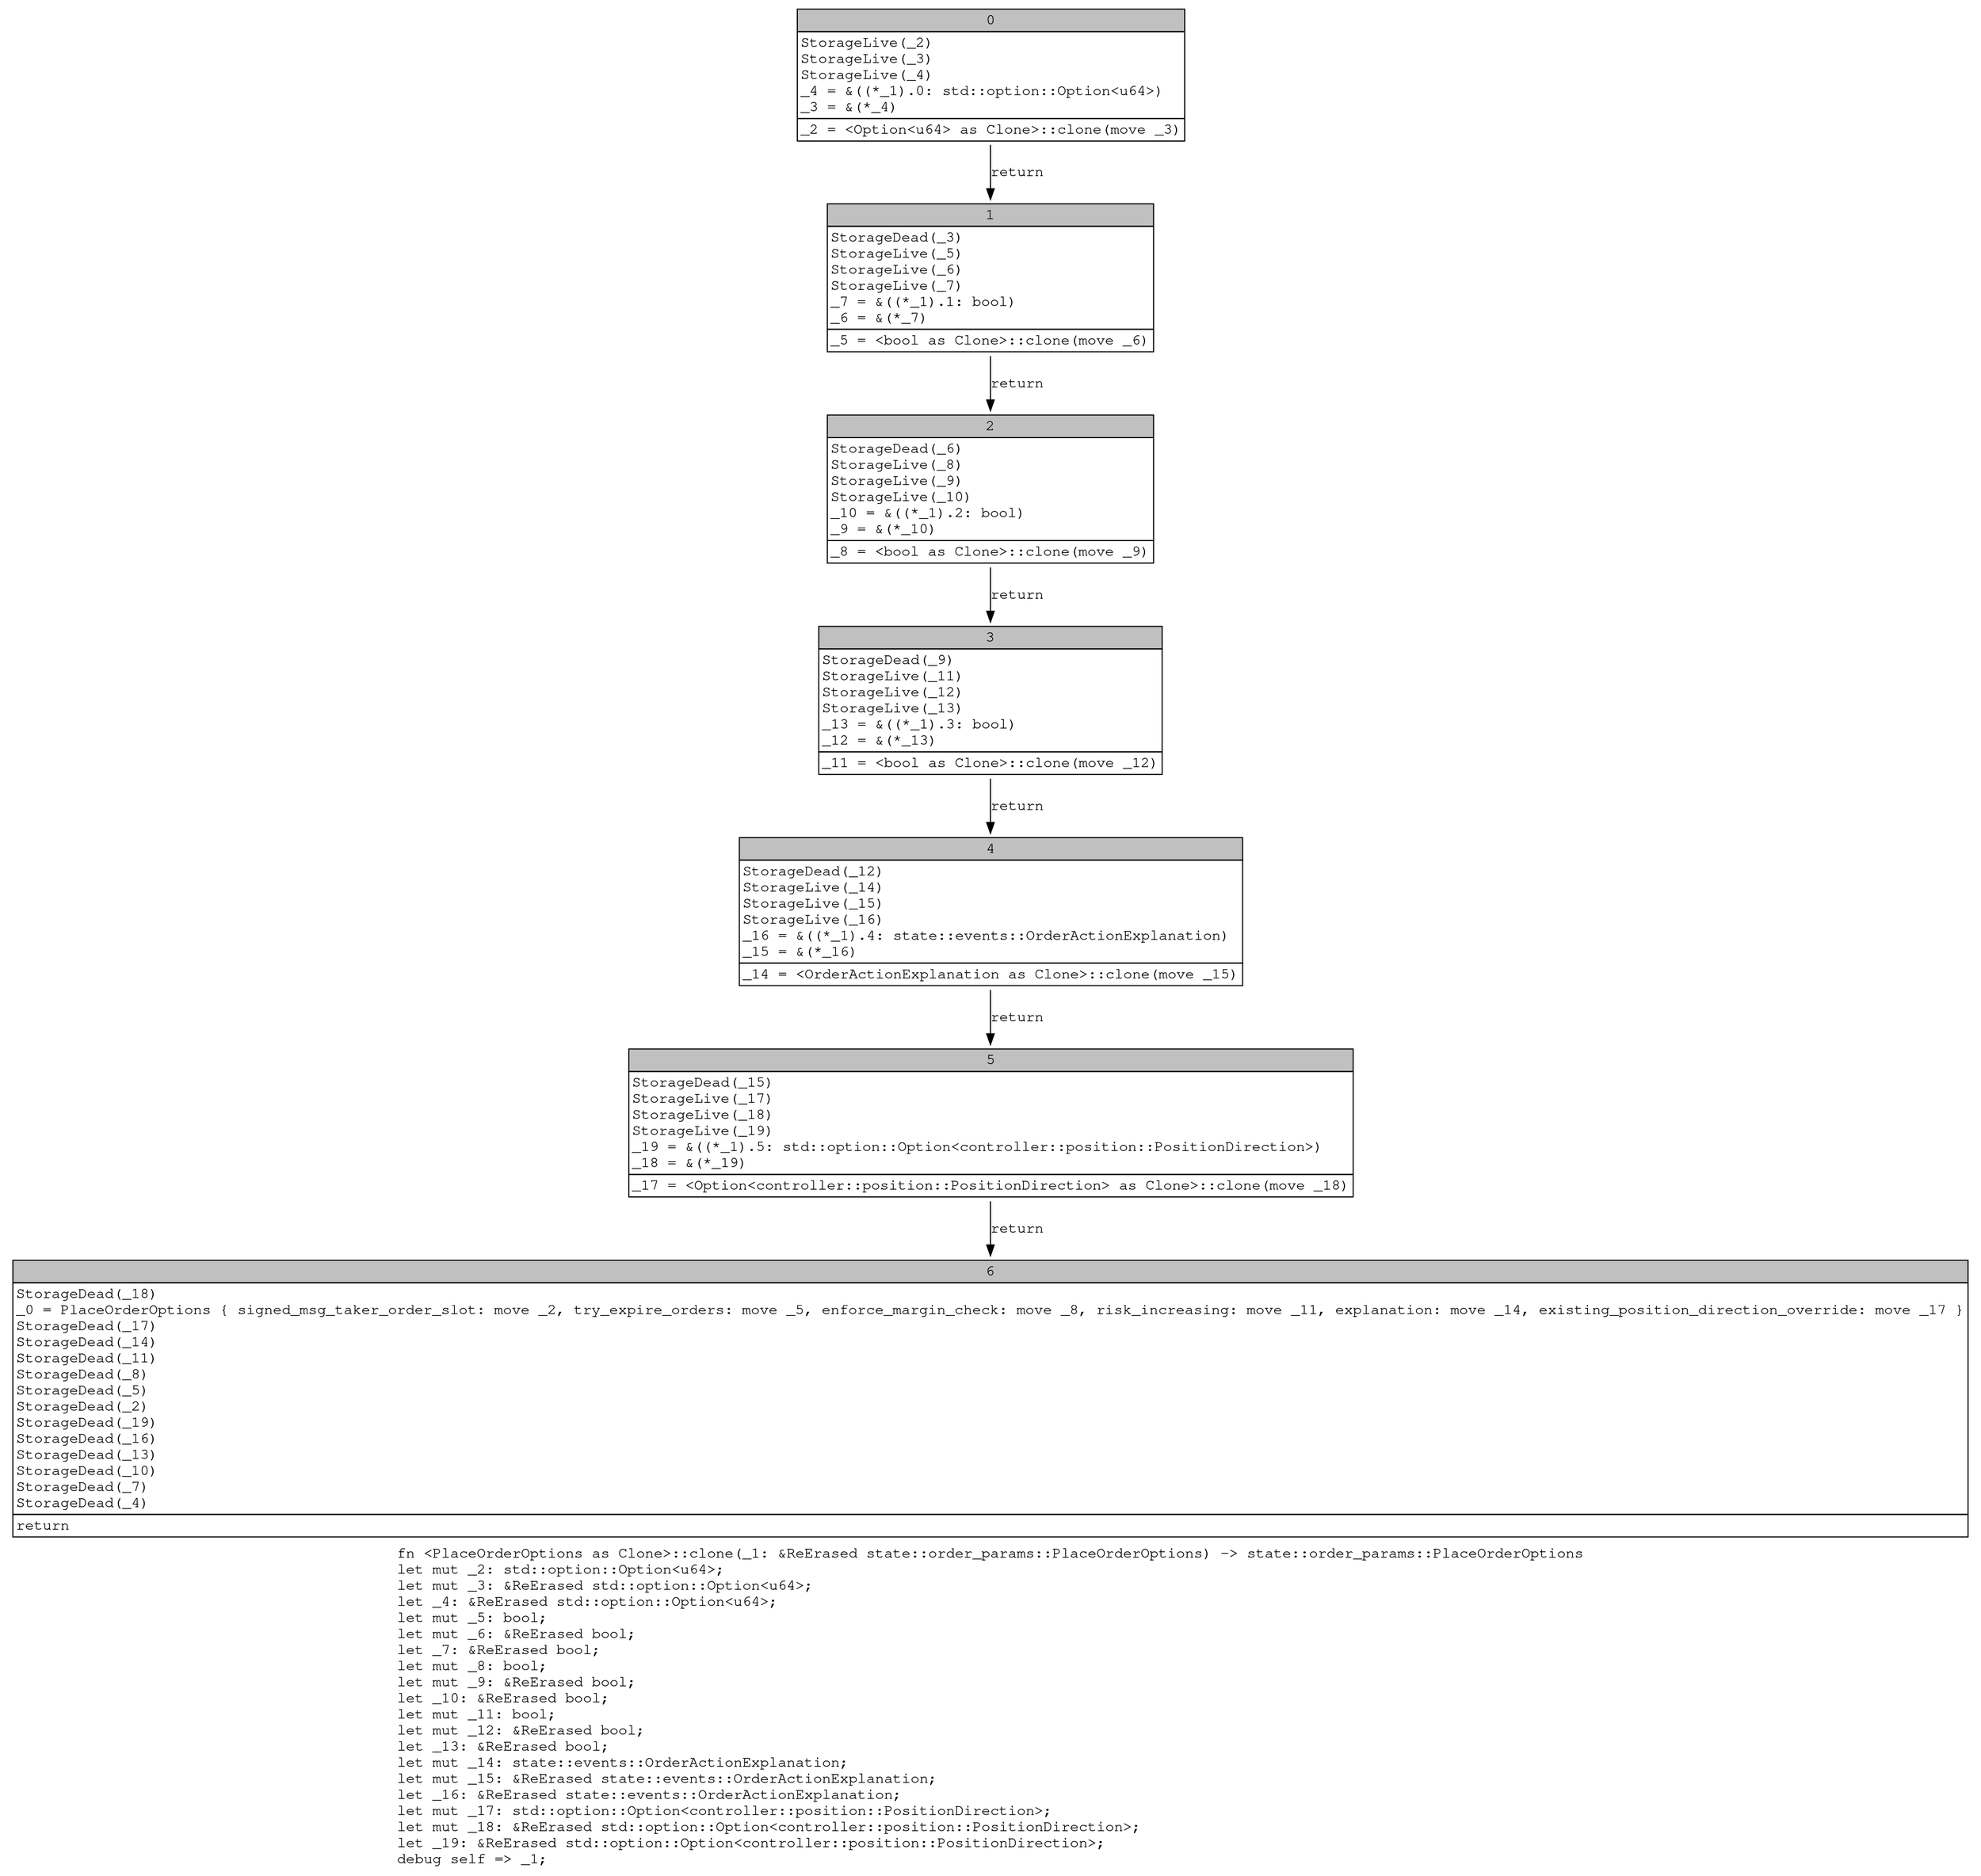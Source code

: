 digraph Mir_0_17047 {
    graph [fontname="Courier, monospace"];
    node [fontname="Courier, monospace"];
    edge [fontname="Courier, monospace"];
    label=<fn &lt;PlaceOrderOptions as Clone&gt;::clone(_1: &amp;ReErased state::order_params::PlaceOrderOptions) -&gt; state::order_params::PlaceOrderOptions<br align="left"/>let mut _2: std::option::Option&lt;u64&gt;;<br align="left"/>let mut _3: &amp;ReErased std::option::Option&lt;u64&gt;;<br align="left"/>let _4: &amp;ReErased std::option::Option&lt;u64&gt;;<br align="left"/>let mut _5: bool;<br align="left"/>let mut _6: &amp;ReErased bool;<br align="left"/>let _7: &amp;ReErased bool;<br align="left"/>let mut _8: bool;<br align="left"/>let mut _9: &amp;ReErased bool;<br align="left"/>let _10: &amp;ReErased bool;<br align="left"/>let mut _11: bool;<br align="left"/>let mut _12: &amp;ReErased bool;<br align="left"/>let _13: &amp;ReErased bool;<br align="left"/>let mut _14: state::events::OrderActionExplanation;<br align="left"/>let mut _15: &amp;ReErased state::events::OrderActionExplanation;<br align="left"/>let _16: &amp;ReErased state::events::OrderActionExplanation;<br align="left"/>let mut _17: std::option::Option&lt;controller::position::PositionDirection&gt;;<br align="left"/>let mut _18: &amp;ReErased std::option::Option&lt;controller::position::PositionDirection&gt;;<br align="left"/>let _19: &amp;ReErased std::option::Option&lt;controller::position::PositionDirection&gt;;<br align="left"/>debug self =&gt; _1;<br align="left"/>>;
    bb0__0_17047 [shape="none", label=<<table border="0" cellborder="1" cellspacing="0"><tr><td bgcolor="gray" align="center" colspan="1">0</td></tr><tr><td align="left" balign="left">StorageLive(_2)<br/>StorageLive(_3)<br/>StorageLive(_4)<br/>_4 = &amp;((*_1).0: std::option::Option&lt;u64&gt;)<br/>_3 = &amp;(*_4)<br/></td></tr><tr><td align="left">_2 = &lt;Option&lt;u64&gt; as Clone&gt;::clone(move _3)</td></tr></table>>];
    bb1__0_17047 [shape="none", label=<<table border="0" cellborder="1" cellspacing="0"><tr><td bgcolor="gray" align="center" colspan="1">1</td></tr><tr><td align="left" balign="left">StorageDead(_3)<br/>StorageLive(_5)<br/>StorageLive(_6)<br/>StorageLive(_7)<br/>_7 = &amp;((*_1).1: bool)<br/>_6 = &amp;(*_7)<br/></td></tr><tr><td align="left">_5 = &lt;bool as Clone&gt;::clone(move _6)</td></tr></table>>];
    bb2__0_17047 [shape="none", label=<<table border="0" cellborder="1" cellspacing="0"><tr><td bgcolor="gray" align="center" colspan="1">2</td></tr><tr><td align="left" balign="left">StorageDead(_6)<br/>StorageLive(_8)<br/>StorageLive(_9)<br/>StorageLive(_10)<br/>_10 = &amp;((*_1).2: bool)<br/>_9 = &amp;(*_10)<br/></td></tr><tr><td align="left">_8 = &lt;bool as Clone&gt;::clone(move _9)</td></tr></table>>];
    bb3__0_17047 [shape="none", label=<<table border="0" cellborder="1" cellspacing="0"><tr><td bgcolor="gray" align="center" colspan="1">3</td></tr><tr><td align="left" balign="left">StorageDead(_9)<br/>StorageLive(_11)<br/>StorageLive(_12)<br/>StorageLive(_13)<br/>_13 = &amp;((*_1).3: bool)<br/>_12 = &amp;(*_13)<br/></td></tr><tr><td align="left">_11 = &lt;bool as Clone&gt;::clone(move _12)</td></tr></table>>];
    bb4__0_17047 [shape="none", label=<<table border="0" cellborder="1" cellspacing="0"><tr><td bgcolor="gray" align="center" colspan="1">4</td></tr><tr><td align="left" balign="left">StorageDead(_12)<br/>StorageLive(_14)<br/>StorageLive(_15)<br/>StorageLive(_16)<br/>_16 = &amp;((*_1).4: state::events::OrderActionExplanation)<br/>_15 = &amp;(*_16)<br/></td></tr><tr><td align="left">_14 = &lt;OrderActionExplanation as Clone&gt;::clone(move _15)</td></tr></table>>];
    bb5__0_17047 [shape="none", label=<<table border="0" cellborder="1" cellspacing="0"><tr><td bgcolor="gray" align="center" colspan="1">5</td></tr><tr><td align="left" balign="left">StorageDead(_15)<br/>StorageLive(_17)<br/>StorageLive(_18)<br/>StorageLive(_19)<br/>_19 = &amp;((*_1).5: std::option::Option&lt;controller::position::PositionDirection&gt;)<br/>_18 = &amp;(*_19)<br/></td></tr><tr><td align="left">_17 = &lt;Option&lt;controller::position::PositionDirection&gt; as Clone&gt;::clone(move _18)</td></tr></table>>];
    bb6__0_17047 [shape="none", label=<<table border="0" cellborder="1" cellspacing="0"><tr><td bgcolor="gray" align="center" colspan="1">6</td></tr><tr><td align="left" balign="left">StorageDead(_18)<br/>_0 = PlaceOrderOptions { signed_msg_taker_order_slot: move _2, try_expire_orders: move _5, enforce_margin_check: move _8, risk_increasing: move _11, explanation: move _14, existing_position_direction_override: move _17 }<br/>StorageDead(_17)<br/>StorageDead(_14)<br/>StorageDead(_11)<br/>StorageDead(_8)<br/>StorageDead(_5)<br/>StorageDead(_2)<br/>StorageDead(_19)<br/>StorageDead(_16)<br/>StorageDead(_13)<br/>StorageDead(_10)<br/>StorageDead(_7)<br/>StorageDead(_4)<br/></td></tr><tr><td align="left">return</td></tr></table>>];
    bb0__0_17047 -> bb1__0_17047 [label="return"];
    bb1__0_17047 -> bb2__0_17047 [label="return"];
    bb2__0_17047 -> bb3__0_17047 [label="return"];
    bb3__0_17047 -> bb4__0_17047 [label="return"];
    bb4__0_17047 -> bb5__0_17047 [label="return"];
    bb5__0_17047 -> bb6__0_17047 [label="return"];
}
